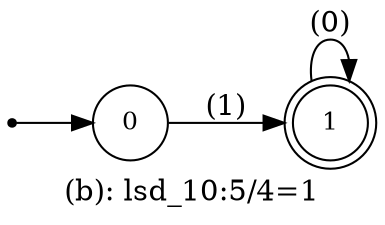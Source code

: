 digraph G {
label = "(b): lsd_10:5/4=1";
rankdir = LR;
node [shape = circle, label="0", fontsize=12]0;
node [shape = doublecircle, label="1", fontsize=12]1;
node [shape = point ]; qi
qi ->0;
0 -> 1[ label = "(1)"];
1 -> 1[ label = "(0)"];
}
